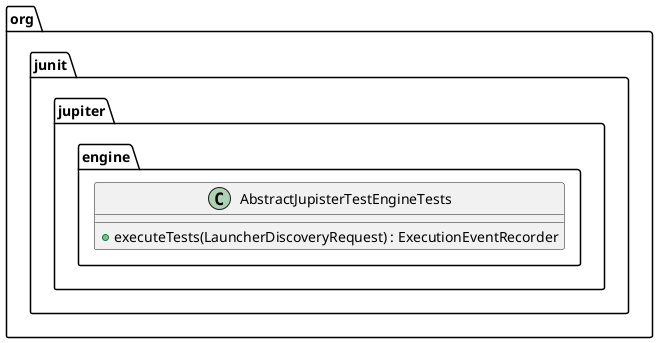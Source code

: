 {
  "sha1": "1dkdc2pq9bbt9jnw8bxe79c5so23aj3",
  "insertion": {
    "when": "2024-05-25T18:41:45.031Z",
    "user": "plantuml@gmail.com"
  }
}
@startuml
skinparam defaultFontName consolas
skinparam classAttributeFontSize 14
package org.junit.jupiter.engine {
class AbstractJupisterTestEngineTests {
+ executeTests(LauncherDiscoveryRequest) : ExecutionEventRecorder
}
}
@enduml
